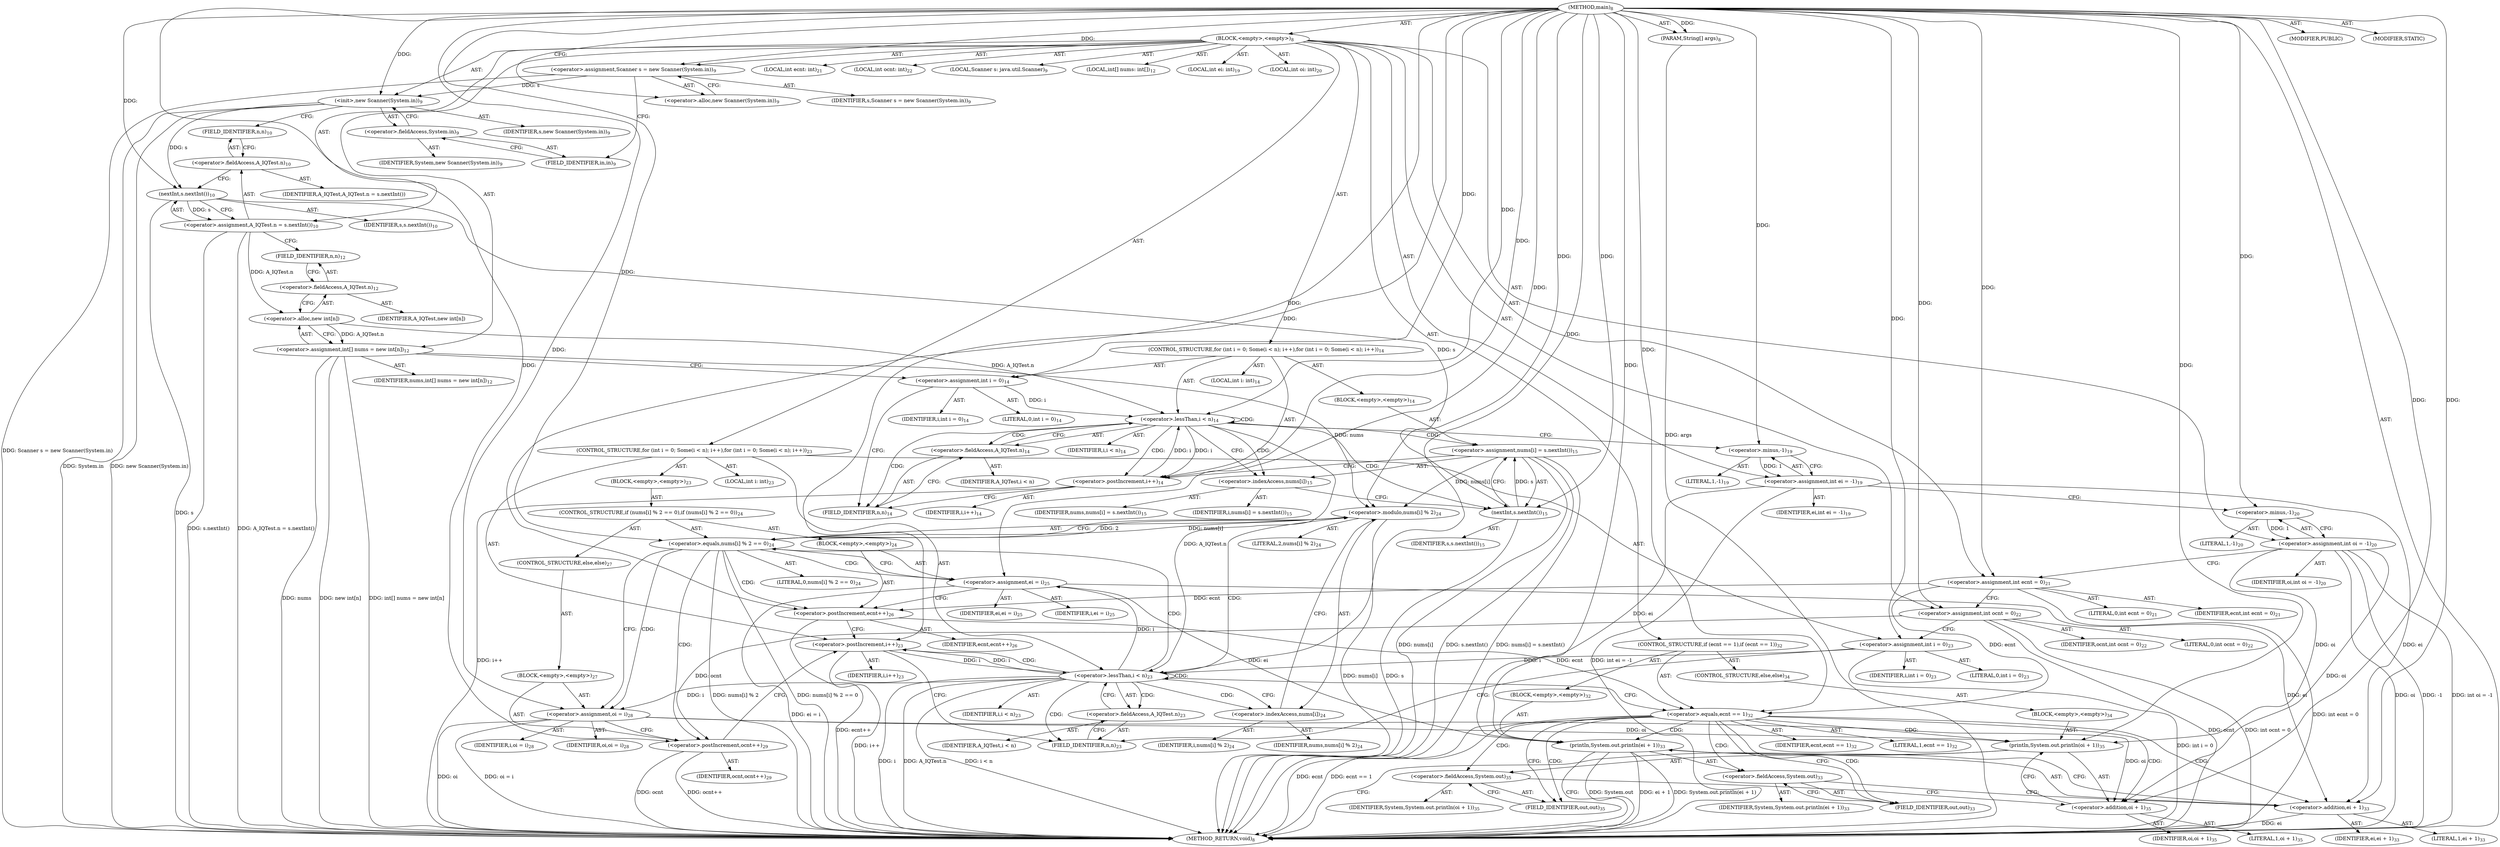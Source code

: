 digraph "main" {  
"21" [label = <(METHOD,main)<SUB>8</SUB>> ]
"22" [label = <(PARAM,String[] args)<SUB>8</SUB>> ]
"23" [label = <(BLOCK,&lt;empty&gt;,&lt;empty&gt;)<SUB>8</SUB>> ]
"4" [label = <(LOCAL,Scanner s: java.util.Scanner)<SUB>9</SUB>> ]
"24" [label = <(&lt;operator&gt;.assignment,Scanner s = new Scanner(System.in))<SUB>9</SUB>> ]
"25" [label = <(IDENTIFIER,s,Scanner s = new Scanner(System.in))<SUB>9</SUB>> ]
"26" [label = <(&lt;operator&gt;.alloc,new Scanner(System.in))<SUB>9</SUB>> ]
"27" [label = <(&lt;init&gt;,new Scanner(System.in))<SUB>9</SUB>> ]
"3" [label = <(IDENTIFIER,s,new Scanner(System.in))<SUB>9</SUB>> ]
"28" [label = <(&lt;operator&gt;.fieldAccess,System.in)<SUB>9</SUB>> ]
"29" [label = <(IDENTIFIER,System,new Scanner(System.in))<SUB>9</SUB>> ]
"30" [label = <(FIELD_IDENTIFIER,in,in)<SUB>9</SUB>> ]
"31" [label = <(&lt;operator&gt;.assignment,A_IQTest.n = s.nextInt())<SUB>10</SUB>> ]
"32" [label = <(&lt;operator&gt;.fieldAccess,A_IQTest.n)<SUB>10</SUB>> ]
"33" [label = <(IDENTIFIER,A_IQTest,A_IQTest.n = s.nextInt())> ]
"34" [label = <(FIELD_IDENTIFIER,n,n)<SUB>10</SUB>> ]
"35" [label = <(nextInt,s.nextInt())<SUB>10</SUB>> ]
"36" [label = <(IDENTIFIER,s,s.nextInt())<SUB>10</SUB>> ]
"37" [label = <(LOCAL,int[] nums: int[])<SUB>12</SUB>> ]
"38" [label = <(&lt;operator&gt;.assignment,int[] nums = new int[n])<SUB>12</SUB>> ]
"39" [label = <(IDENTIFIER,nums,int[] nums = new int[n])<SUB>12</SUB>> ]
"40" [label = <(&lt;operator&gt;.alloc,new int[n])> ]
"41" [label = <(&lt;operator&gt;.fieldAccess,A_IQTest.n)<SUB>12</SUB>> ]
"42" [label = <(IDENTIFIER,A_IQTest,new int[n])> ]
"43" [label = <(FIELD_IDENTIFIER,n,n)<SUB>12</SUB>> ]
"44" [label = <(CONTROL_STRUCTURE,for (int i = 0; Some(i &lt; n); i++),for (int i = 0; Some(i &lt; n); i++))<SUB>14</SUB>> ]
"45" [label = <(LOCAL,int i: int)<SUB>14</SUB>> ]
"46" [label = <(&lt;operator&gt;.assignment,int i = 0)<SUB>14</SUB>> ]
"47" [label = <(IDENTIFIER,i,int i = 0)<SUB>14</SUB>> ]
"48" [label = <(LITERAL,0,int i = 0)<SUB>14</SUB>> ]
"49" [label = <(&lt;operator&gt;.lessThan,i &lt; n)<SUB>14</SUB>> ]
"50" [label = <(IDENTIFIER,i,i &lt; n)<SUB>14</SUB>> ]
"51" [label = <(&lt;operator&gt;.fieldAccess,A_IQTest.n)<SUB>14</SUB>> ]
"52" [label = <(IDENTIFIER,A_IQTest,i &lt; n)> ]
"53" [label = <(FIELD_IDENTIFIER,n,n)<SUB>14</SUB>> ]
"54" [label = <(&lt;operator&gt;.postIncrement,i++)<SUB>14</SUB>> ]
"55" [label = <(IDENTIFIER,i,i++)<SUB>14</SUB>> ]
"56" [label = <(BLOCK,&lt;empty&gt;,&lt;empty&gt;)<SUB>14</SUB>> ]
"57" [label = <(&lt;operator&gt;.assignment,nums[i] = s.nextInt())<SUB>15</SUB>> ]
"58" [label = <(&lt;operator&gt;.indexAccess,nums[i])<SUB>15</SUB>> ]
"59" [label = <(IDENTIFIER,nums,nums[i] = s.nextInt())<SUB>15</SUB>> ]
"60" [label = <(IDENTIFIER,i,nums[i] = s.nextInt())<SUB>15</SUB>> ]
"61" [label = <(nextInt,s.nextInt())<SUB>15</SUB>> ]
"62" [label = <(IDENTIFIER,s,s.nextInt())<SUB>15</SUB>> ]
"63" [label = <(LOCAL,int ei: int)<SUB>19</SUB>> ]
"64" [label = <(&lt;operator&gt;.assignment,int ei = -1)<SUB>19</SUB>> ]
"65" [label = <(IDENTIFIER,ei,int ei = -1)<SUB>19</SUB>> ]
"66" [label = <(&lt;operator&gt;.minus,-1)<SUB>19</SUB>> ]
"67" [label = <(LITERAL,1,-1)<SUB>19</SUB>> ]
"68" [label = <(LOCAL,int oi: int)<SUB>20</SUB>> ]
"69" [label = <(&lt;operator&gt;.assignment,int oi = -1)<SUB>20</SUB>> ]
"70" [label = <(IDENTIFIER,oi,int oi = -1)<SUB>20</SUB>> ]
"71" [label = <(&lt;operator&gt;.minus,-1)<SUB>20</SUB>> ]
"72" [label = <(LITERAL,1,-1)<SUB>20</SUB>> ]
"73" [label = <(LOCAL,int ecnt: int)<SUB>21</SUB>> ]
"74" [label = <(&lt;operator&gt;.assignment,int ecnt = 0)<SUB>21</SUB>> ]
"75" [label = <(IDENTIFIER,ecnt,int ecnt = 0)<SUB>21</SUB>> ]
"76" [label = <(LITERAL,0,int ecnt = 0)<SUB>21</SUB>> ]
"77" [label = <(LOCAL,int ocnt: int)<SUB>22</SUB>> ]
"78" [label = <(&lt;operator&gt;.assignment,int ocnt = 0)<SUB>22</SUB>> ]
"79" [label = <(IDENTIFIER,ocnt,int ocnt = 0)<SUB>22</SUB>> ]
"80" [label = <(LITERAL,0,int ocnt = 0)<SUB>22</SUB>> ]
"81" [label = <(CONTROL_STRUCTURE,for (int i = 0; Some(i &lt; n); i++),for (int i = 0; Some(i &lt; n); i++))<SUB>23</SUB>> ]
"82" [label = <(LOCAL,int i: int)<SUB>23</SUB>> ]
"83" [label = <(&lt;operator&gt;.assignment,int i = 0)<SUB>23</SUB>> ]
"84" [label = <(IDENTIFIER,i,int i = 0)<SUB>23</SUB>> ]
"85" [label = <(LITERAL,0,int i = 0)<SUB>23</SUB>> ]
"86" [label = <(&lt;operator&gt;.lessThan,i &lt; n)<SUB>23</SUB>> ]
"87" [label = <(IDENTIFIER,i,i &lt; n)<SUB>23</SUB>> ]
"88" [label = <(&lt;operator&gt;.fieldAccess,A_IQTest.n)<SUB>23</SUB>> ]
"89" [label = <(IDENTIFIER,A_IQTest,i &lt; n)> ]
"90" [label = <(FIELD_IDENTIFIER,n,n)<SUB>23</SUB>> ]
"91" [label = <(&lt;operator&gt;.postIncrement,i++)<SUB>23</SUB>> ]
"92" [label = <(IDENTIFIER,i,i++)<SUB>23</SUB>> ]
"93" [label = <(BLOCK,&lt;empty&gt;,&lt;empty&gt;)<SUB>23</SUB>> ]
"94" [label = <(CONTROL_STRUCTURE,if (nums[i] % 2 == 0),if (nums[i] % 2 == 0))<SUB>24</SUB>> ]
"95" [label = <(&lt;operator&gt;.equals,nums[i] % 2 == 0)<SUB>24</SUB>> ]
"96" [label = <(&lt;operator&gt;.modulo,nums[i] % 2)<SUB>24</SUB>> ]
"97" [label = <(&lt;operator&gt;.indexAccess,nums[i])<SUB>24</SUB>> ]
"98" [label = <(IDENTIFIER,nums,nums[i] % 2)<SUB>24</SUB>> ]
"99" [label = <(IDENTIFIER,i,nums[i] % 2)<SUB>24</SUB>> ]
"100" [label = <(LITERAL,2,nums[i] % 2)<SUB>24</SUB>> ]
"101" [label = <(LITERAL,0,nums[i] % 2 == 0)<SUB>24</SUB>> ]
"102" [label = <(BLOCK,&lt;empty&gt;,&lt;empty&gt;)<SUB>24</SUB>> ]
"103" [label = <(&lt;operator&gt;.assignment,ei = i)<SUB>25</SUB>> ]
"104" [label = <(IDENTIFIER,ei,ei = i)<SUB>25</SUB>> ]
"105" [label = <(IDENTIFIER,i,ei = i)<SUB>25</SUB>> ]
"106" [label = <(&lt;operator&gt;.postIncrement,ecnt++)<SUB>26</SUB>> ]
"107" [label = <(IDENTIFIER,ecnt,ecnt++)<SUB>26</SUB>> ]
"108" [label = <(CONTROL_STRUCTURE,else,else)<SUB>27</SUB>> ]
"109" [label = <(BLOCK,&lt;empty&gt;,&lt;empty&gt;)<SUB>27</SUB>> ]
"110" [label = <(&lt;operator&gt;.assignment,oi = i)<SUB>28</SUB>> ]
"111" [label = <(IDENTIFIER,oi,oi = i)<SUB>28</SUB>> ]
"112" [label = <(IDENTIFIER,i,oi = i)<SUB>28</SUB>> ]
"113" [label = <(&lt;operator&gt;.postIncrement,ocnt++)<SUB>29</SUB>> ]
"114" [label = <(IDENTIFIER,ocnt,ocnt++)<SUB>29</SUB>> ]
"115" [label = <(CONTROL_STRUCTURE,if (ecnt == 1),if (ecnt == 1))<SUB>32</SUB>> ]
"116" [label = <(&lt;operator&gt;.equals,ecnt == 1)<SUB>32</SUB>> ]
"117" [label = <(IDENTIFIER,ecnt,ecnt == 1)<SUB>32</SUB>> ]
"118" [label = <(LITERAL,1,ecnt == 1)<SUB>32</SUB>> ]
"119" [label = <(BLOCK,&lt;empty&gt;,&lt;empty&gt;)<SUB>32</SUB>> ]
"120" [label = <(println,System.out.println(ei + 1))<SUB>33</SUB>> ]
"121" [label = <(&lt;operator&gt;.fieldAccess,System.out)<SUB>33</SUB>> ]
"122" [label = <(IDENTIFIER,System,System.out.println(ei + 1))<SUB>33</SUB>> ]
"123" [label = <(FIELD_IDENTIFIER,out,out)<SUB>33</SUB>> ]
"124" [label = <(&lt;operator&gt;.addition,ei + 1)<SUB>33</SUB>> ]
"125" [label = <(IDENTIFIER,ei,ei + 1)<SUB>33</SUB>> ]
"126" [label = <(LITERAL,1,ei + 1)<SUB>33</SUB>> ]
"127" [label = <(CONTROL_STRUCTURE,else,else)<SUB>34</SUB>> ]
"128" [label = <(BLOCK,&lt;empty&gt;,&lt;empty&gt;)<SUB>34</SUB>> ]
"129" [label = <(println,System.out.println(oi + 1))<SUB>35</SUB>> ]
"130" [label = <(&lt;operator&gt;.fieldAccess,System.out)<SUB>35</SUB>> ]
"131" [label = <(IDENTIFIER,System,System.out.println(oi + 1))<SUB>35</SUB>> ]
"132" [label = <(FIELD_IDENTIFIER,out,out)<SUB>35</SUB>> ]
"133" [label = <(&lt;operator&gt;.addition,oi + 1)<SUB>35</SUB>> ]
"134" [label = <(IDENTIFIER,oi,oi + 1)<SUB>35</SUB>> ]
"135" [label = <(LITERAL,1,oi + 1)<SUB>35</SUB>> ]
"136" [label = <(MODIFIER,PUBLIC)> ]
"137" [label = <(MODIFIER,STATIC)> ]
"138" [label = <(METHOD_RETURN,void)<SUB>8</SUB>> ]
  "21" -> "22"  [ label = "AST: "] 
  "21" -> "23"  [ label = "AST: "] 
  "21" -> "136"  [ label = "AST: "] 
  "21" -> "137"  [ label = "AST: "] 
  "21" -> "138"  [ label = "AST: "] 
  "23" -> "4"  [ label = "AST: "] 
  "23" -> "24"  [ label = "AST: "] 
  "23" -> "27"  [ label = "AST: "] 
  "23" -> "31"  [ label = "AST: "] 
  "23" -> "37"  [ label = "AST: "] 
  "23" -> "38"  [ label = "AST: "] 
  "23" -> "44"  [ label = "AST: "] 
  "23" -> "63"  [ label = "AST: "] 
  "23" -> "64"  [ label = "AST: "] 
  "23" -> "68"  [ label = "AST: "] 
  "23" -> "69"  [ label = "AST: "] 
  "23" -> "73"  [ label = "AST: "] 
  "23" -> "74"  [ label = "AST: "] 
  "23" -> "77"  [ label = "AST: "] 
  "23" -> "78"  [ label = "AST: "] 
  "23" -> "81"  [ label = "AST: "] 
  "23" -> "115"  [ label = "AST: "] 
  "24" -> "25"  [ label = "AST: "] 
  "24" -> "26"  [ label = "AST: "] 
  "27" -> "3"  [ label = "AST: "] 
  "27" -> "28"  [ label = "AST: "] 
  "28" -> "29"  [ label = "AST: "] 
  "28" -> "30"  [ label = "AST: "] 
  "31" -> "32"  [ label = "AST: "] 
  "31" -> "35"  [ label = "AST: "] 
  "32" -> "33"  [ label = "AST: "] 
  "32" -> "34"  [ label = "AST: "] 
  "35" -> "36"  [ label = "AST: "] 
  "38" -> "39"  [ label = "AST: "] 
  "38" -> "40"  [ label = "AST: "] 
  "40" -> "41"  [ label = "AST: "] 
  "41" -> "42"  [ label = "AST: "] 
  "41" -> "43"  [ label = "AST: "] 
  "44" -> "45"  [ label = "AST: "] 
  "44" -> "46"  [ label = "AST: "] 
  "44" -> "49"  [ label = "AST: "] 
  "44" -> "54"  [ label = "AST: "] 
  "44" -> "56"  [ label = "AST: "] 
  "46" -> "47"  [ label = "AST: "] 
  "46" -> "48"  [ label = "AST: "] 
  "49" -> "50"  [ label = "AST: "] 
  "49" -> "51"  [ label = "AST: "] 
  "51" -> "52"  [ label = "AST: "] 
  "51" -> "53"  [ label = "AST: "] 
  "54" -> "55"  [ label = "AST: "] 
  "56" -> "57"  [ label = "AST: "] 
  "57" -> "58"  [ label = "AST: "] 
  "57" -> "61"  [ label = "AST: "] 
  "58" -> "59"  [ label = "AST: "] 
  "58" -> "60"  [ label = "AST: "] 
  "61" -> "62"  [ label = "AST: "] 
  "64" -> "65"  [ label = "AST: "] 
  "64" -> "66"  [ label = "AST: "] 
  "66" -> "67"  [ label = "AST: "] 
  "69" -> "70"  [ label = "AST: "] 
  "69" -> "71"  [ label = "AST: "] 
  "71" -> "72"  [ label = "AST: "] 
  "74" -> "75"  [ label = "AST: "] 
  "74" -> "76"  [ label = "AST: "] 
  "78" -> "79"  [ label = "AST: "] 
  "78" -> "80"  [ label = "AST: "] 
  "81" -> "82"  [ label = "AST: "] 
  "81" -> "83"  [ label = "AST: "] 
  "81" -> "86"  [ label = "AST: "] 
  "81" -> "91"  [ label = "AST: "] 
  "81" -> "93"  [ label = "AST: "] 
  "83" -> "84"  [ label = "AST: "] 
  "83" -> "85"  [ label = "AST: "] 
  "86" -> "87"  [ label = "AST: "] 
  "86" -> "88"  [ label = "AST: "] 
  "88" -> "89"  [ label = "AST: "] 
  "88" -> "90"  [ label = "AST: "] 
  "91" -> "92"  [ label = "AST: "] 
  "93" -> "94"  [ label = "AST: "] 
  "94" -> "95"  [ label = "AST: "] 
  "94" -> "102"  [ label = "AST: "] 
  "94" -> "108"  [ label = "AST: "] 
  "95" -> "96"  [ label = "AST: "] 
  "95" -> "101"  [ label = "AST: "] 
  "96" -> "97"  [ label = "AST: "] 
  "96" -> "100"  [ label = "AST: "] 
  "97" -> "98"  [ label = "AST: "] 
  "97" -> "99"  [ label = "AST: "] 
  "102" -> "103"  [ label = "AST: "] 
  "102" -> "106"  [ label = "AST: "] 
  "103" -> "104"  [ label = "AST: "] 
  "103" -> "105"  [ label = "AST: "] 
  "106" -> "107"  [ label = "AST: "] 
  "108" -> "109"  [ label = "AST: "] 
  "109" -> "110"  [ label = "AST: "] 
  "109" -> "113"  [ label = "AST: "] 
  "110" -> "111"  [ label = "AST: "] 
  "110" -> "112"  [ label = "AST: "] 
  "113" -> "114"  [ label = "AST: "] 
  "115" -> "116"  [ label = "AST: "] 
  "115" -> "119"  [ label = "AST: "] 
  "115" -> "127"  [ label = "AST: "] 
  "116" -> "117"  [ label = "AST: "] 
  "116" -> "118"  [ label = "AST: "] 
  "119" -> "120"  [ label = "AST: "] 
  "120" -> "121"  [ label = "AST: "] 
  "120" -> "124"  [ label = "AST: "] 
  "121" -> "122"  [ label = "AST: "] 
  "121" -> "123"  [ label = "AST: "] 
  "124" -> "125"  [ label = "AST: "] 
  "124" -> "126"  [ label = "AST: "] 
  "127" -> "128"  [ label = "AST: "] 
  "128" -> "129"  [ label = "AST: "] 
  "129" -> "130"  [ label = "AST: "] 
  "129" -> "133"  [ label = "AST: "] 
  "130" -> "131"  [ label = "AST: "] 
  "130" -> "132"  [ label = "AST: "] 
  "133" -> "134"  [ label = "AST: "] 
  "133" -> "135"  [ label = "AST: "] 
  "24" -> "30"  [ label = "CFG: "] 
  "27" -> "34"  [ label = "CFG: "] 
  "31" -> "43"  [ label = "CFG: "] 
  "38" -> "46"  [ label = "CFG: "] 
  "64" -> "71"  [ label = "CFG: "] 
  "69" -> "74"  [ label = "CFG: "] 
  "74" -> "78"  [ label = "CFG: "] 
  "78" -> "83"  [ label = "CFG: "] 
  "26" -> "24"  [ label = "CFG: "] 
  "28" -> "27"  [ label = "CFG: "] 
  "32" -> "35"  [ label = "CFG: "] 
  "35" -> "31"  [ label = "CFG: "] 
  "40" -> "38"  [ label = "CFG: "] 
  "46" -> "53"  [ label = "CFG: "] 
  "49" -> "58"  [ label = "CFG: "] 
  "49" -> "66"  [ label = "CFG: "] 
  "54" -> "53"  [ label = "CFG: "] 
  "66" -> "64"  [ label = "CFG: "] 
  "71" -> "69"  [ label = "CFG: "] 
  "83" -> "90"  [ label = "CFG: "] 
  "86" -> "97"  [ label = "CFG: "] 
  "86" -> "116"  [ label = "CFG: "] 
  "91" -> "90"  [ label = "CFG: "] 
  "116" -> "123"  [ label = "CFG: "] 
  "116" -> "132"  [ label = "CFG: "] 
  "30" -> "28"  [ label = "CFG: "] 
  "34" -> "32"  [ label = "CFG: "] 
  "41" -> "40"  [ label = "CFG: "] 
  "51" -> "49"  [ label = "CFG: "] 
  "57" -> "54"  [ label = "CFG: "] 
  "88" -> "86"  [ label = "CFG: "] 
  "120" -> "138"  [ label = "CFG: "] 
  "43" -> "41"  [ label = "CFG: "] 
  "53" -> "51"  [ label = "CFG: "] 
  "58" -> "61"  [ label = "CFG: "] 
  "61" -> "57"  [ label = "CFG: "] 
  "90" -> "88"  [ label = "CFG: "] 
  "95" -> "103"  [ label = "CFG: "] 
  "95" -> "110"  [ label = "CFG: "] 
  "121" -> "124"  [ label = "CFG: "] 
  "124" -> "120"  [ label = "CFG: "] 
  "129" -> "138"  [ label = "CFG: "] 
  "96" -> "95"  [ label = "CFG: "] 
  "103" -> "106"  [ label = "CFG: "] 
  "106" -> "91"  [ label = "CFG: "] 
  "123" -> "121"  [ label = "CFG: "] 
  "130" -> "133"  [ label = "CFG: "] 
  "133" -> "129"  [ label = "CFG: "] 
  "97" -> "96"  [ label = "CFG: "] 
  "110" -> "113"  [ label = "CFG: "] 
  "113" -> "91"  [ label = "CFG: "] 
  "132" -> "130"  [ label = "CFG: "] 
  "21" -> "26"  [ label = "CFG: "] 
  "22" -> "138"  [ label = "DDG: args"] 
  "24" -> "138"  [ label = "DDG: Scanner s = new Scanner(System.in)"] 
  "27" -> "138"  [ label = "DDG: System.in"] 
  "27" -> "138"  [ label = "DDG: new Scanner(System.in)"] 
  "35" -> "138"  [ label = "DDG: s"] 
  "31" -> "138"  [ label = "DDG: s.nextInt()"] 
  "31" -> "138"  [ label = "DDG: A_IQTest.n = s.nextInt()"] 
  "38" -> "138"  [ label = "DDG: nums"] 
  "38" -> "138"  [ label = "DDG: new int[n]"] 
  "38" -> "138"  [ label = "DDG: int[] nums = new int[n]"] 
  "64" -> "138"  [ label = "DDG: int ei = -1"] 
  "69" -> "138"  [ label = "DDG: oi"] 
  "69" -> "138"  [ label = "DDG: -1"] 
  "69" -> "138"  [ label = "DDG: int oi = -1"] 
  "74" -> "138"  [ label = "DDG: int ecnt = 0"] 
  "78" -> "138"  [ label = "DDG: ocnt"] 
  "78" -> "138"  [ label = "DDG: int ocnt = 0"] 
  "83" -> "138"  [ label = "DDG: int i = 0"] 
  "86" -> "138"  [ label = "DDG: i"] 
  "86" -> "138"  [ label = "DDG: A_IQTest.n"] 
  "86" -> "138"  [ label = "DDG: i &lt; n"] 
  "116" -> "138"  [ label = "DDG: ecnt"] 
  "116" -> "138"  [ label = "DDG: ecnt == 1"] 
  "120" -> "138"  [ label = "DDG: System.out"] 
  "124" -> "138"  [ label = "DDG: ei"] 
  "120" -> "138"  [ label = "DDG: ei + 1"] 
  "120" -> "138"  [ label = "DDG: System.out.println(ei + 1)"] 
  "96" -> "138"  [ label = "DDG: nums[i]"] 
  "95" -> "138"  [ label = "DDG: nums[i] % 2"] 
  "95" -> "138"  [ label = "DDG: nums[i] % 2 == 0"] 
  "110" -> "138"  [ label = "DDG: oi"] 
  "110" -> "138"  [ label = "DDG: oi = i"] 
  "113" -> "138"  [ label = "DDG: ocnt"] 
  "113" -> "138"  [ label = "DDG: ocnt++"] 
  "103" -> "138"  [ label = "DDG: ei = i"] 
  "106" -> "138"  [ label = "DDG: ecnt++"] 
  "91" -> "138"  [ label = "DDG: i++"] 
  "57" -> "138"  [ label = "DDG: nums[i]"] 
  "61" -> "138"  [ label = "DDG: s"] 
  "57" -> "138"  [ label = "DDG: s.nextInt()"] 
  "57" -> "138"  [ label = "DDG: nums[i] = s.nextInt()"] 
  "54" -> "138"  [ label = "DDG: i++"] 
  "21" -> "22"  [ label = "DDG: "] 
  "21" -> "24"  [ label = "DDG: "] 
  "35" -> "31"  [ label = "DDG: s"] 
  "40" -> "38"  [ label = "DDG: A_IQTest.n"] 
  "66" -> "64"  [ label = "DDG: 1"] 
  "71" -> "69"  [ label = "DDG: 1"] 
  "21" -> "74"  [ label = "DDG: "] 
  "21" -> "78"  [ label = "DDG: "] 
  "24" -> "27"  [ label = "DDG: s"] 
  "21" -> "27"  [ label = "DDG: "] 
  "21" -> "46"  [ label = "DDG: "] 
  "21" -> "83"  [ label = "DDG: "] 
  "27" -> "35"  [ label = "DDG: s"] 
  "21" -> "35"  [ label = "DDG: "] 
  "31" -> "40"  [ label = "DDG: A_IQTest.n"] 
  "46" -> "49"  [ label = "DDG: i"] 
  "54" -> "49"  [ label = "DDG: i"] 
  "21" -> "49"  [ label = "DDG: "] 
  "40" -> "49"  [ label = "DDG: A_IQTest.n"] 
  "49" -> "54"  [ label = "DDG: i"] 
  "21" -> "54"  [ label = "DDG: "] 
  "61" -> "57"  [ label = "DDG: s"] 
  "21" -> "66"  [ label = "DDG: "] 
  "21" -> "71"  [ label = "DDG: "] 
  "83" -> "86"  [ label = "DDG: i"] 
  "91" -> "86"  [ label = "DDG: i"] 
  "21" -> "86"  [ label = "DDG: "] 
  "49" -> "86"  [ label = "DDG: A_IQTest.n"] 
  "21" -> "91"  [ label = "DDG: "] 
  "86" -> "91"  [ label = "DDG: i"] 
  "74" -> "116"  [ label = "DDG: ecnt"] 
  "106" -> "116"  [ label = "DDG: ecnt"] 
  "21" -> "116"  [ label = "DDG: "] 
  "64" -> "120"  [ label = "DDG: ei"] 
  "103" -> "120"  [ label = "DDG: ei"] 
  "21" -> "120"  [ label = "DDG: "] 
  "35" -> "61"  [ label = "DDG: s"] 
  "21" -> "61"  [ label = "DDG: "] 
  "96" -> "95"  [ label = "DDG: nums[i]"] 
  "96" -> "95"  [ label = "DDG: 2"] 
  "21" -> "95"  [ label = "DDG: "] 
  "86" -> "103"  [ label = "DDG: i"] 
  "21" -> "103"  [ label = "DDG: "] 
  "64" -> "124"  [ label = "DDG: ei"] 
  "103" -> "124"  [ label = "DDG: ei"] 
  "21" -> "124"  [ label = "DDG: "] 
  "69" -> "129"  [ label = "DDG: oi"] 
  "110" -> "129"  [ label = "DDG: oi"] 
  "21" -> "129"  [ label = "DDG: "] 
  "38" -> "96"  [ label = "DDG: nums"] 
  "57" -> "96"  [ label = "DDG: nums[i]"] 
  "21" -> "96"  [ label = "DDG: "] 
  "74" -> "106"  [ label = "DDG: ecnt"] 
  "21" -> "106"  [ label = "DDG: "] 
  "86" -> "110"  [ label = "DDG: i"] 
  "21" -> "110"  [ label = "DDG: "] 
  "69" -> "133"  [ label = "DDG: oi"] 
  "110" -> "133"  [ label = "DDG: oi"] 
  "21" -> "133"  [ label = "DDG: "] 
  "78" -> "113"  [ label = "DDG: ocnt"] 
  "21" -> "113"  [ label = "DDG: "] 
  "49" -> "49"  [ label = "CDG: "] 
  "49" -> "51"  [ label = "CDG: "] 
  "49" -> "57"  [ label = "CDG: "] 
  "49" -> "54"  [ label = "CDG: "] 
  "49" -> "58"  [ label = "CDG: "] 
  "49" -> "61"  [ label = "CDG: "] 
  "49" -> "53"  [ label = "CDG: "] 
  "86" -> "96"  [ label = "CDG: "] 
  "86" -> "95"  [ label = "CDG: "] 
  "86" -> "97"  [ label = "CDG: "] 
  "86" -> "91"  [ label = "CDG: "] 
  "86" -> "90"  [ label = "CDG: "] 
  "86" -> "88"  [ label = "CDG: "] 
  "86" -> "86"  [ label = "CDG: "] 
  "116" -> "120"  [ label = "CDG: "] 
  "116" -> "132"  [ label = "CDG: "] 
  "116" -> "121"  [ label = "CDG: "] 
  "116" -> "123"  [ label = "CDG: "] 
  "116" -> "129"  [ label = "CDG: "] 
  "116" -> "130"  [ label = "CDG: "] 
  "116" -> "124"  [ label = "CDG: "] 
  "116" -> "133"  [ label = "CDG: "] 
  "95" -> "113"  [ label = "CDG: "] 
  "95" -> "103"  [ label = "CDG: "] 
  "95" -> "106"  [ label = "CDG: "] 
  "95" -> "110"  [ label = "CDG: "] 
}
